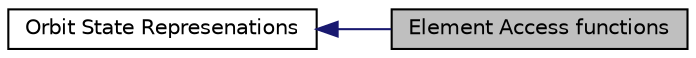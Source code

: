 digraph "Element Access functions"
{
  edge [fontname="Helvetica",fontsize="10",labelfontname="Helvetica",labelfontsize="10"];
  node [fontname="Helvetica",fontsize="10",shape=record];
  rankdir=LR;
  Node1 [label="Orbit State Represenations",height=0.2,width=0.4,color="black", fillcolor="white", style="filled",URL="$group__OrbitStateRepresentation.html",tooltip="The orbit state representations are the various ways of storing a trajectory of an object in 3-dimens..."];
  Node0 [label="Element Access functions",height=0.2,width=0.4,color="black", fillcolor="grey75", style="filled", fontcolor="black"];
  Node1->Node0 [shape=plaintext, color="midnightblue", dir="back", style="solid"];
}
